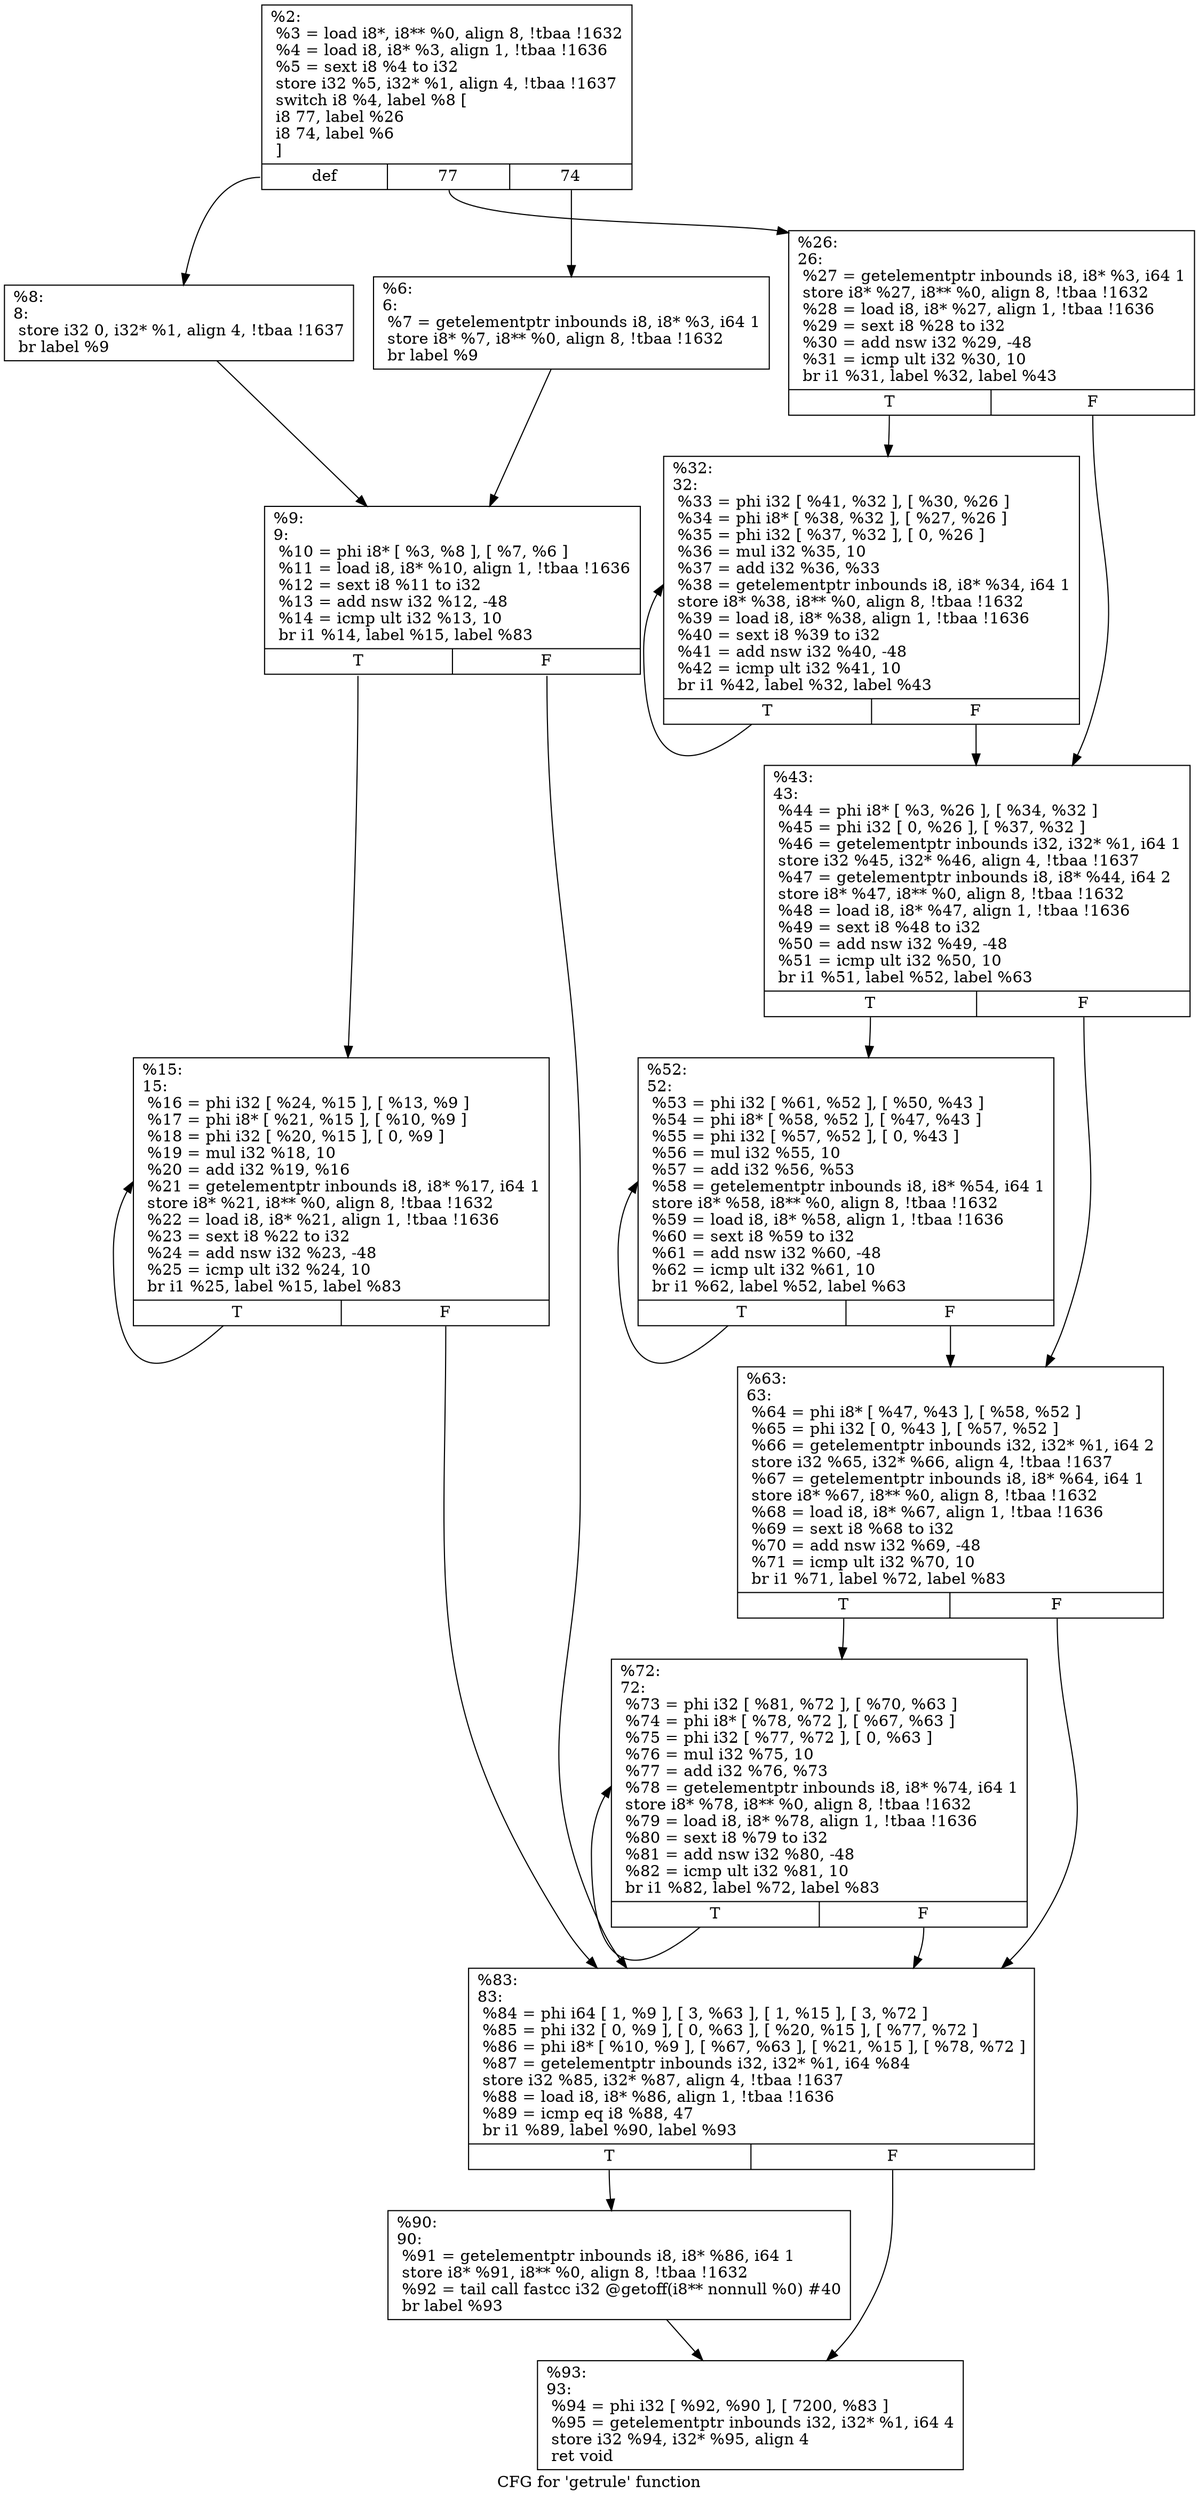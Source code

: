 digraph "CFG for 'getrule' function" {
	label="CFG for 'getrule' function";

	Node0x16b5d50 [shape=record,label="{%2:\l  %3 = load i8*, i8** %0, align 8, !tbaa !1632\l  %4 = load i8, i8* %3, align 1, !tbaa !1636\l  %5 = sext i8 %4 to i32\l  store i32 %5, i32* %1, align 4, !tbaa !1637\l  switch i8 %4, label %8 [\l    i8 77, label %26\l    i8 74, label %6\l  ]\l|{<s0>def|<s1>77|<s2>74}}"];
	Node0x16b5d50:s0 -> Node0x16b5e50;
	Node0x16b5d50:s1 -> Node0x16b5f40;
	Node0x16b5d50:s2 -> Node0x16b5e00;
	Node0x16b5e00 [shape=record,label="{%6:\l6:                                                \l  %7 = getelementptr inbounds i8, i8* %3, i64 1\l  store i8* %7, i8** %0, align 8, !tbaa !1632\l  br label %9\l}"];
	Node0x16b5e00 -> Node0x16b5ea0;
	Node0x16b5e50 [shape=record,label="{%8:\l8:                                                \l  store i32 0, i32* %1, align 4, !tbaa !1637\l  br label %9\l}"];
	Node0x16b5e50 -> Node0x16b5ea0;
	Node0x16b5ea0 [shape=record,label="{%9:\l9:                                                \l  %10 = phi i8* [ %3, %8 ], [ %7, %6 ]\l  %11 = load i8, i8* %10, align 1, !tbaa !1636\l  %12 = sext i8 %11 to i32\l  %13 = add nsw i32 %12, -48\l  %14 = icmp ult i32 %13, 10\l  br i1 %14, label %15, label %83\l|{<s0>T|<s1>F}}"];
	Node0x16b5ea0:s0 -> Node0x16b5ef0;
	Node0x16b5ea0:s1 -> Node0x16b6120;
	Node0x16b5ef0 [shape=record,label="{%15:\l15:                                               \l  %16 = phi i32 [ %24, %15 ], [ %13, %9 ]\l  %17 = phi i8* [ %21, %15 ], [ %10, %9 ]\l  %18 = phi i32 [ %20, %15 ], [ 0, %9 ]\l  %19 = mul i32 %18, 10\l  %20 = add i32 %19, %16\l  %21 = getelementptr inbounds i8, i8* %17, i64 1\l  store i8* %21, i8** %0, align 8, !tbaa !1632\l  %22 = load i8, i8* %21, align 1, !tbaa !1636\l  %23 = sext i8 %22 to i32\l  %24 = add nsw i32 %23, -48\l  %25 = icmp ult i32 %24, 10\l  br i1 %25, label %15, label %83\l|{<s0>T|<s1>F}}"];
	Node0x16b5ef0:s0 -> Node0x16b5ef0;
	Node0x16b5ef0:s1 -> Node0x16b6120;
	Node0x16b5f40 [shape=record,label="{%26:\l26:                                               \l  %27 = getelementptr inbounds i8, i8* %3, i64 1\l  store i8* %27, i8** %0, align 8, !tbaa !1632\l  %28 = load i8, i8* %27, align 1, !tbaa !1636\l  %29 = sext i8 %28 to i32\l  %30 = add nsw i32 %29, -48\l  %31 = icmp ult i32 %30, 10\l  br i1 %31, label %32, label %43\l|{<s0>T|<s1>F}}"];
	Node0x16b5f40:s0 -> Node0x16b5f90;
	Node0x16b5f40:s1 -> Node0x16b5fe0;
	Node0x16b5f90 [shape=record,label="{%32:\l32:                                               \l  %33 = phi i32 [ %41, %32 ], [ %30, %26 ]\l  %34 = phi i8* [ %38, %32 ], [ %27, %26 ]\l  %35 = phi i32 [ %37, %32 ], [ 0, %26 ]\l  %36 = mul i32 %35, 10\l  %37 = add i32 %36, %33\l  %38 = getelementptr inbounds i8, i8* %34, i64 1\l  store i8* %38, i8** %0, align 8, !tbaa !1632\l  %39 = load i8, i8* %38, align 1, !tbaa !1636\l  %40 = sext i8 %39 to i32\l  %41 = add nsw i32 %40, -48\l  %42 = icmp ult i32 %41, 10\l  br i1 %42, label %32, label %43\l|{<s0>T|<s1>F}}"];
	Node0x16b5f90:s0 -> Node0x16b5f90;
	Node0x16b5f90:s1 -> Node0x16b5fe0;
	Node0x16b5fe0 [shape=record,label="{%43:\l43:                                               \l  %44 = phi i8* [ %3, %26 ], [ %34, %32 ]\l  %45 = phi i32 [ 0, %26 ], [ %37, %32 ]\l  %46 = getelementptr inbounds i32, i32* %1, i64 1\l  store i32 %45, i32* %46, align 4, !tbaa !1637\l  %47 = getelementptr inbounds i8, i8* %44, i64 2\l  store i8* %47, i8** %0, align 8, !tbaa !1632\l  %48 = load i8, i8* %47, align 1, !tbaa !1636\l  %49 = sext i8 %48 to i32\l  %50 = add nsw i32 %49, -48\l  %51 = icmp ult i32 %50, 10\l  br i1 %51, label %52, label %63\l|{<s0>T|<s1>F}}"];
	Node0x16b5fe0:s0 -> Node0x16b6030;
	Node0x16b5fe0:s1 -> Node0x16b6080;
	Node0x16b6030 [shape=record,label="{%52:\l52:                                               \l  %53 = phi i32 [ %61, %52 ], [ %50, %43 ]\l  %54 = phi i8* [ %58, %52 ], [ %47, %43 ]\l  %55 = phi i32 [ %57, %52 ], [ 0, %43 ]\l  %56 = mul i32 %55, 10\l  %57 = add i32 %56, %53\l  %58 = getelementptr inbounds i8, i8* %54, i64 1\l  store i8* %58, i8** %0, align 8, !tbaa !1632\l  %59 = load i8, i8* %58, align 1, !tbaa !1636\l  %60 = sext i8 %59 to i32\l  %61 = add nsw i32 %60, -48\l  %62 = icmp ult i32 %61, 10\l  br i1 %62, label %52, label %63\l|{<s0>T|<s1>F}}"];
	Node0x16b6030:s0 -> Node0x16b6030;
	Node0x16b6030:s1 -> Node0x16b6080;
	Node0x16b6080 [shape=record,label="{%63:\l63:                                               \l  %64 = phi i8* [ %47, %43 ], [ %58, %52 ]\l  %65 = phi i32 [ 0, %43 ], [ %57, %52 ]\l  %66 = getelementptr inbounds i32, i32* %1, i64 2\l  store i32 %65, i32* %66, align 4, !tbaa !1637\l  %67 = getelementptr inbounds i8, i8* %64, i64 1\l  store i8* %67, i8** %0, align 8, !tbaa !1632\l  %68 = load i8, i8* %67, align 1, !tbaa !1636\l  %69 = sext i8 %68 to i32\l  %70 = add nsw i32 %69, -48\l  %71 = icmp ult i32 %70, 10\l  br i1 %71, label %72, label %83\l|{<s0>T|<s1>F}}"];
	Node0x16b6080:s0 -> Node0x16b60d0;
	Node0x16b6080:s1 -> Node0x16b6120;
	Node0x16b60d0 [shape=record,label="{%72:\l72:                                               \l  %73 = phi i32 [ %81, %72 ], [ %70, %63 ]\l  %74 = phi i8* [ %78, %72 ], [ %67, %63 ]\l  %75 = phi i32 [ %77, %72 ], [ 0, %63 ]\l  %76 = mul i32 %75, 10\l  %77 = add i32 %76, %73\l  %78 = getelementptr inbounds i8, i8* %74, i64 1\l  store i8* %78, i8** %0, align 8, !tbaa !1632\l  %79 = load i8, i8* %78, align 1, !tbaa !1636\l  %80 = sext i8 %79 to i32\l  %81 = add nsw i32 %80, -48\l  %82 = icmp ult i32 %81, 10\l  br i1 %82, label %72, label %83\l|{<s0>T|<s1>F}}"];
	Node0x16b60d0:s0 -> Node0x16b60d0;
	Node0x16b60d0:s1 -> Node0x16b6120;
	Node0x16b6120 [shape=record,label="{%83:\l83:                                               \l  %84 = phi i64 [ 1, %9 ], [ 3, %63 ], [ 1, %15 ], [ 3, %72 ]\l  %85 = phi i32 [ 0, %9 ], [ 0, %63 ], [ %20, %15 ], [ %77, %72 ]\l  %86 = phi i8* [ %10, %9 ], [ %67, %63 ], [ %21, %15 ], [ %78, %72 ]\l  %87 = getelementptr inbounds i32, i32* %1, i64 %84\l  store i32 %85, i32* %87, align 4, !tbaa !1637\l  %88 = load i8, i8* %86, align 1, !tbaa !1636\l  %89 = icmp eq i8 %88, 47\l  br i1 %89, label %90, label %93\l|{<s0>T|<s1>F}}"];
	Node0x16b6120:s0 -> Node0x16b6170;
	Node0x16b6120:s1 -> Node0x16b61c0;
	Node0x16b6170 [shape=record,label="{%90:\l90:                                               \l  %91 = getelementptr inbounds i8, i8* %86, i64 1\l  store i8* %91, i8** %0, align 8, !tbaa !1632\l  %92 = tail call fastcc i32 @getoff(i8** nonnull %0) #40\l  br label %93\l}"];
	Node0x16b6170 -> Node0x16b61c0;
	Node0x16b61c0 [shape=record,label="{%93:\l93:                                               \l  %94 = phi i32 [ %92, %90 ], [ 7200, %83 ]\l  %95 = getelementptr inbounds i32, i32* %1, i64 4\l  store i32 %94, i32* %95, align 4\l  ret void\l}"];
}
